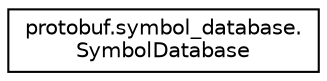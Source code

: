 digraph "Graphical Class Hierarchy"
{
 // LATEX_PDF_SIZE
  edge [fontname="Helvetica",fontsize="10",labelfontname="Helvetica",labelfontsize="10"];
  node [fontname="Helvetica",fontsize="10",shape=record];
  rankdir="LR";
  Node0 [label="protobuf.symbol_database.\lSymbolDatabase",height=0.2,width=0.4,color="black", fillcolor="white", style="filled",URL="$classprotobuf_1_1symbol__database_1_1SymbolDatabase.html",tooltip=" "];
}
